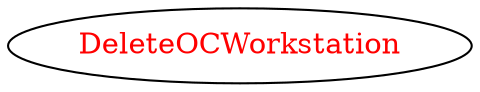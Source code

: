 digraph dependencyGraph {
 concentrate=true;
 ranksep="2.0";
 rankdir="LR"; 
 splines="ortho";
"DeleteOCWorkstation" [fontcolor="red"];
}
